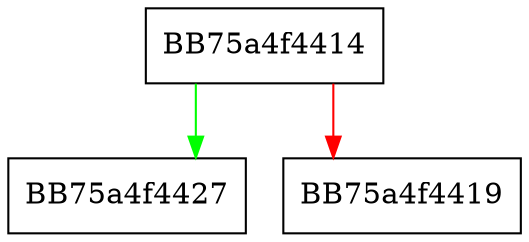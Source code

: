 digraph ZSTD_MLcode {
  node [shape="box"];
  graph [splines=ortho];
  BB75a4f4414 -> BB75a4f4427 [color="green"];
  BB75a4f4414 -> BB75a4f4419 [color="red"];
}